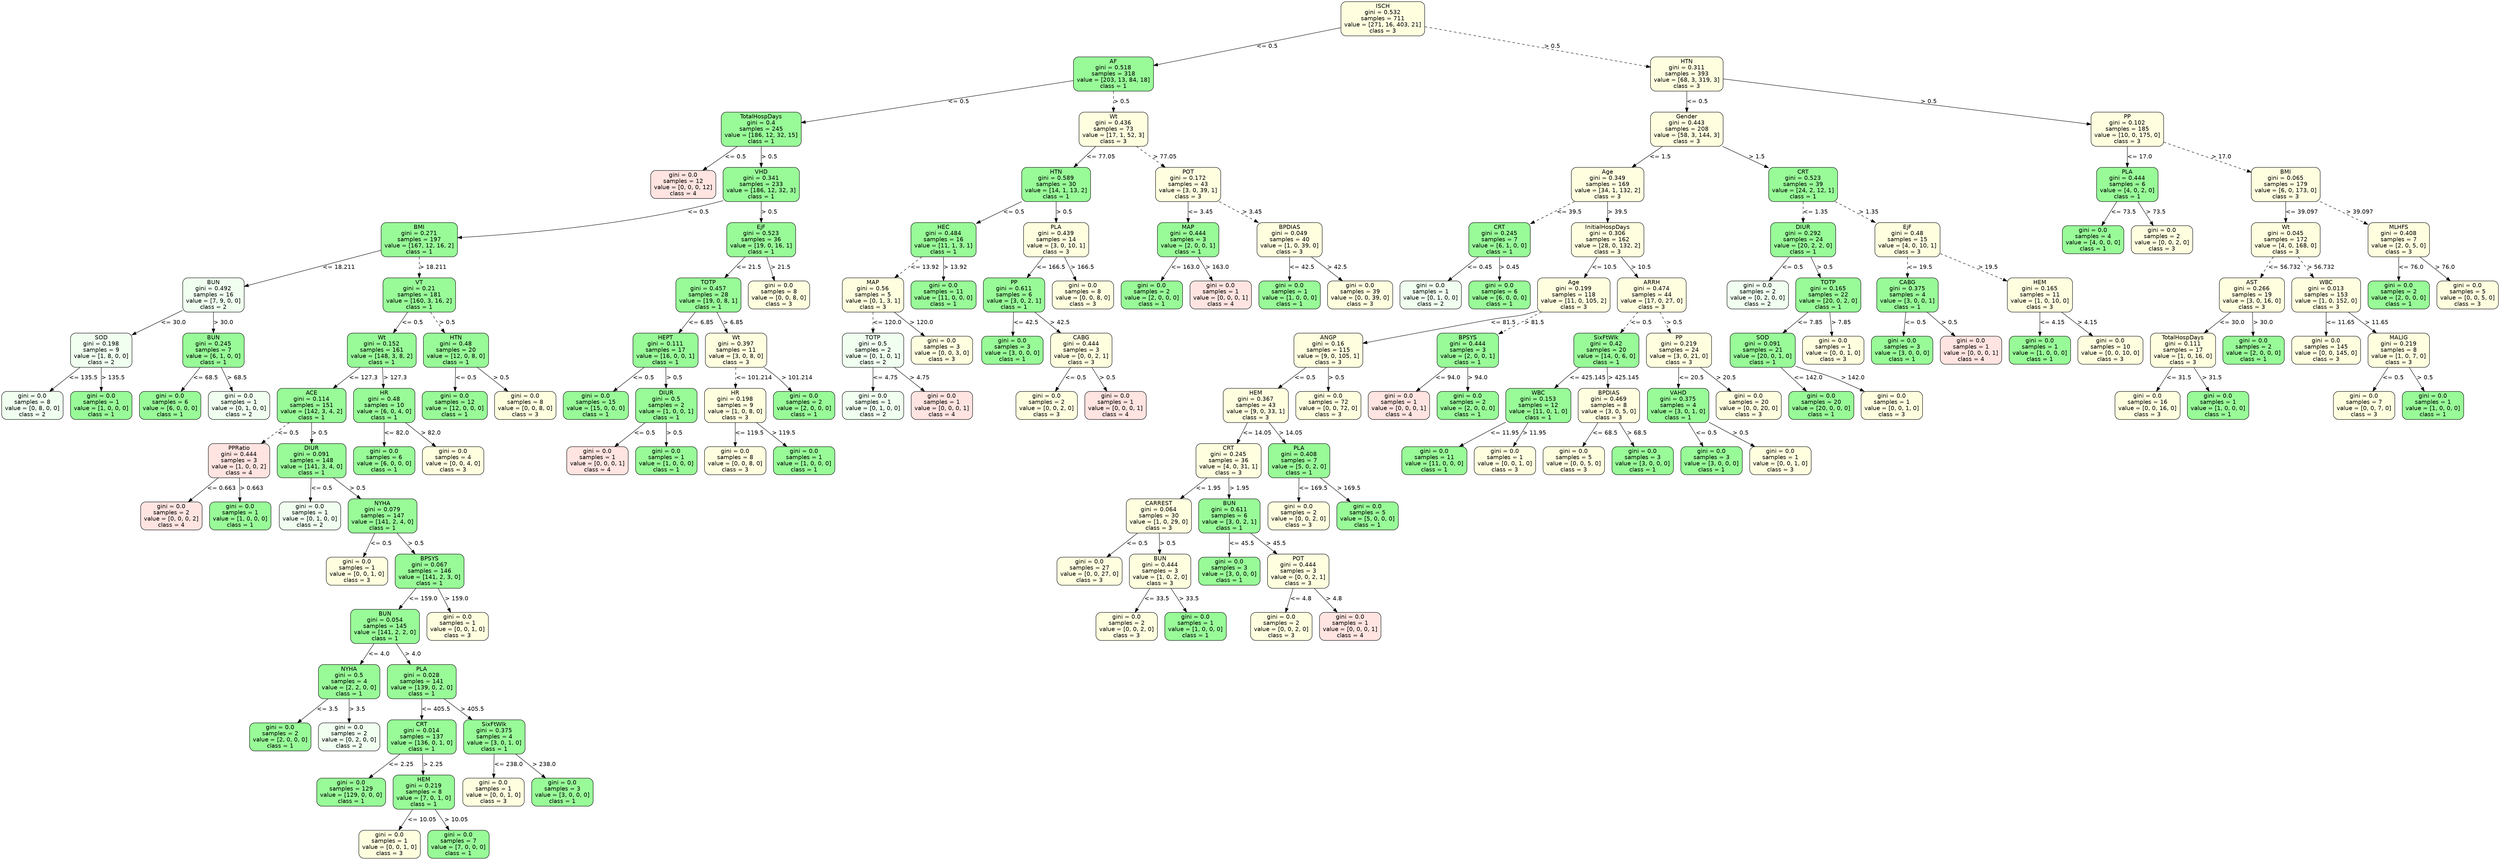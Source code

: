 strict digraph Tree {
	graph [bb="0,0,5241,2078"];
	node [color=black,
		fontname=helvetica,
		label="\N",
		shape=box,
		style="filled, rounded"
	];
	edge [fontname=helvetica];
	0	 [fillcolor=lightyellow,
		height=1.1528,
		label="ISCH\ngini = 0.532\nsamples = 711\nvalue = [271, 16, 403, 21]\nclass = 3",
		pos="2818.5,2036.5",
		width=2.3611];
	1	 [fillcolor=palegreen,
		height=1.1528,
		label="AF\ngini = 0.518\nsamples = 318\nvalue = [203, 13, 84, 18]\nclass = 1",
		pos="2356.5,1902.5",
		width=2.25];
	0 -> 1	 [label="<= 0.5",
		labelangle=45,
		labeldistance=2.5,
		lp="2621.5,1969.5",
		op="<=",
		param=0.5,
		pos="e,2437.5,1926 2733.5,2011.8 2652.3,1988.3 2530.2,1952.9 2447.2,1928.8",
		style=solid];
	80	 [fillcolor=lightyellow,
		height=1.1528,
		label="HTN\ngini = 0.311\nsamples = 393\nvalue = [68, 3, 319, 3]\nclass = 3",
		pos="3463.5,1902.5",
		width=2.0417];
	0 -> 80	 [label="> 0.5",
		labelangle=-45,
		labeldistance=2.5,
		lp="3176,1969.5",
		op=">",
		param=0.5,
		pos="e,3389.9,1917.8 2903.8,2018.8 3027.9,1993 3256.6,1945.5 3379.8,1919.9",
		style=dashed];
	2	 [fillcolor=palegreen,
		height=1.1528,
		label="TotalHospDays\ngini = 0.4\nsamples = 245\nvalue = [186, 12, 32, 15]\nclass = 1",
		pos="1562.5,1768.5",
		width=2.25];
	1 -> 2	 [label="<= 0.5",
		lp="2003.5,1835.5",
		op="<=",
		param=0.5,
		pos="e,1643.6,1782.2 2275.3,1888.8 2126.2,1863.6 1809.9,1810.2 1653.7,1783.9",
		style=solid];
	57	 [fillcolor=lightyellow,
		height=1.1528,
		label="Wt\ngini = 0.436\nsamples = 73\nvalue = [17, 1, 52, 3]\nclass = 3",
		pos="2356.5,1768.5",
		width=1.9444];
	1 -> 57	 [label="> 0.5",
		lp="2372,1835.5",
		op=">",
		param=0.5,
		pos="e,2356.5,1810.1 2356.5,1860.8 2356.5,1848 2356.5,1833.7 2356.5,1820.2",
		style=dashed];
	3	 [fillcolor=mistyrose,
		height=0.94444,
		label="gini = 0.0\nsamples = 12\nvalue = [0, 0, 0, 12]\nclass = 4",
		pos="1400.5,1634.5",
		width=1.8333];
	2 -> 3	 [label="<= 0.5",
		lp="1506.5,1701.5",
		op="<=",
		param=0.5,
		pos="e,1441.6,1668.5 1512.1,1726.8 1492.1,1710.3 1469.2,1691.3 1449.3,1674.9",
		style=solid];
	4	 [fillcolor=palegreen,
		height=1.1528,
		label="VHD\ngini = 0.341\nsamples = 233\nvalue = [186, 12, 32, 3]\nclass = 1",
		pos="1562.5,1634.5",
		width=2.1528];
	2 -> 4	 [label="> 0.5",
		lp="1578,1701.5",
		op=">",
		param=0.5,
		pos="e,1562.5,1676.1 1562.5,1726.8 1562.5,1714 1562.5,1699.7 1562.5,1686.2",
		style=solid];
	5	 [fillcolor=palegreen,
		height=1.1528,
		label="BMI\ngini = 0.271\nsamples = 197\nvalue = [167, 12, 16, 2]\nclass = 1",
		pos="842.5,1500.5",
		width=2.1528];
	4 -> 5	 [label="<= 0.5",
		lp="1429.5,1567.5",
		op="<=",
		param=0.5,
		pos="e,920.12,1504.4 1484.7,1596 1481.6,1594.9 1478.5,1593.9 1475.5,1593 1286.4,1535.5 1054.2,1513.2 930.31,1505",
		style=solid];
	44	 [fillcolor=palegreen,
		height=1.1528,
		label="EjF\ngini = 0.523\nsamples = 36\nvalue = [19, 0, 16, 1]\nclass = 1",
		pos="1562.5,1500.5",
		width=1.9444];
	4 -> 44	 [label="> 0.5",
		lp="1578,1567.5",
		op=">",
		param=0.5,
		pos="e,1562.5,1542.1 1562.5,1592.8 1562.5,1580 1562.5,1565.7 1562.5,1552.2",
		style=solid];
	6	 [fillcolor=honeydew,
		height=1.1528,
		label="BUN\ngini = 0.492\nsamples = 16\nvalue = [7, 9, 0, 0]\nclass = 2",
		pos="437.5,1366.5",
		width=1.7361];
	5 -> 6	 [label="<= 18.211",
		lp="683.5,1433.5",
		op="<=",
		param=18.211,
		pos="e,500.24,1387.3 764.89,1474.8 691.4,1450.5 581.91,1414.3 510.11,1390.5",
		style=solid];
	13	 [fillcolor=palegreen,
		height=1.1528,
		label="VT\ngini = 0.21\nsamples = 181\nvalue = [160, 3, 16, 2]\nclass = 1",
		pos="842.5,1366.5",
		width=2.0417];
	5 -> 13	 [label="> 18.211",
		lp="869.5,1433.5",
		op=">",
		param=18.211,
		pos="e,842.5,1408.1 842.5,1458.8 842.5,1446 842.5,1431.7 842.5,1418.2",
		style=dashed];
	7	 [fillcolor=honeydew,
		height=1.1528,
		label="SOD\ngini = 0.198\nsamples = 9\nvalue = [1, 8, 0, 0]\nclass = 2",
		pos="205.5,1232.5",
		width=1.7361];
	6 -> 7	 [label="<= 30.0",
		lp="352,1299.5",
		op="<=",
		param=30.0,
		pos="e,268.33,1268.8 374.72,1330.2 344.54,1312.8 308.23,1291.8 277,1273.8",
		style=solid];
	10	 [fillcolor=palegreen,
		height=1.1528,
		label="BUN\ngini = 0.245\nsamples = 7\nvalue = [6, 1, 0, 0]\nclass = 1",
		pos="437.5,1232.5",
		width=1.7361];
	6 -> 10	 [label="> 30.0",
		lp="457,1299.5",
		op=">",
		param=30.0,
		pos="e,437.5,1274.1 437.5,1324.8 437.5,1312 437.5,1297.7 437.5,1284.2",
		style=solid];
	8	 [fillcolor=honeydew,
		height=0.94444,
		label="gini = 0.0\nsamples = 8\nvalue = [0, 8, 0, 0]\nclass = 2",
		pos="62.5,1098.5",
		width=1.7361];
	7 -> 8	 [label="<= 135.5",
		lp="166,1165.5",
		op="<=",
		param=135.5,
		pos="e,98.787,1132.5 161.04,1190.8 143.69,1174.6 123.85,1156 106.54,1139.8",
		style=solid];
	9	 [fillcolor=palegreen,
		height=0.94444,
		label="gini = 0.0\nsamples = 1\nvalue = [1, 0, 0, 0]\nclass = 1",
		pos="205.5,1098.5",
		width=1.7361];
	7 -> 9	 [label="> 135.5",
		lp="228.5,1165.5",
		op=">",
		param=135.5,
		pos="e,205.5,1132.5 205.5,1190.8 205.5,1175.6 205.5,1158.3 205.5,1142.9",
		style=solid];
	11	 [fillcolor=palegreen,
		height=0.94444,
		label="gini = 0.0\nsamples = 6\nvalue = [6, 0, 0, 0]\nclass = 1",
		pos="348.5,1098.5",
		width=1.7361];
	10 -> 11	 [label="<= 68.5",
		lp="420,1165.5",
		op="<=",
		param=68.5,
		pos="e,371.08,1132.5 409.83,1190.8 399.32,1175 387.35,1157 376.79,1141.1",
		style=solid];
	12	 [fillcolor=honeydew,
		height=0.94444,
		label="gini = 0.0\nsamples = 1\nvalue = [0, 1, 0, 0]\nclass = 2",
		pos="491.5,1098.5",
		width=1.7361];
	10 -> 12	 [label="> 68.5",
		lp="486,1165.5",
		op=">",
		param=68.5,
		pos="e,477.8,1132.5 454.29,1190.8 460.55,1175.3 467.66,1157.7 473.98,1142",
		style=solid];
	14	 [fillcolor=palegreen,
		height=1.1528,
		label="Wt\ngini = 0.152\nsamples = 161\nvalue = [148, 3, 8, 2]\nclass = 1",
		pos="788.5,1232.5",
		width=1.9444];
	13 -> 14	 [label="<= 0.5",
		lp="837.5,1299.5",
		op="<=",
		param=0.5,
		pos="e,805.28,1274.1 825.71,1324.8 820.43,1311.7 814.53,1297.1 809.02,1283.4",
		style=solid];
	41	 [fillcolor=palegreen,
		height=1.1528,
		label="HTN\ngini = 0.48\nsamples = 20\nvalue = [12, 0, 8, 0]\nclass = 1",
		pos="942.5,1232.5",
		width=1.8333];
	13 -> 41	 [label="> 0.5",
		lp="911,1299.5",
		op=">",
		param=0.5,
		pos="e,911.43,1274.1 873.59,1324.8 883.66,1311.3 894.92,1296.3 905.38,1282.2",
		style=dashed];
	15	 [fillcolor=palegreen,
		height=1.1528,
		label="ACE\ngini = 0.114\nsamples = 151\nvalue = [142, 3, 4, 2]\nclass = 1",
		pos="642.5,1098.5",
		width=1.9444];
	14 -> 15	 [label="<= 127.3",
		lp="748,1165.5",
		op="<=",
		param=127.3,
		pos="e,687.87,1140.1 743.11,1190.8 728,1177 711.04,1161.4 695.42,1147.1",
		style=solid];
	38	 [fillcolor=palegreen,
		height=1.1528,
		label="HR\ngini = 0.48\nsamples = 10\nvalue = [6, 0, 4, 0]\nclass = 1",
		pos="793.5,1098.5",
		width=1.7361];
	14 -> 38	 [label="> 127.3",
		lp="814.5,1165.5",
		op=">",
		param=127.3,
		pos="e,791.95,1140.1 790.05,1190.8 790.53,1178 791.07,1163.7 791.57,1150.2",
		style=solid];
	16	 [fillcolor=mistyrose,
		height=1.1528,
		label="PPRatio\ngini = 0.444\nsamples = 3\nvalue = [1, 0, 0, 2]\nclass = 4",
		pos="491.5,964.5",
		width=1.7361];
	15 -> 16	 [label="<= 0.5",
		lp="592.5,1031.5",
		op="<=",
		param=0.5,
		pos="e,538.42,1006.1 595.55,1056.8 579.93,1043 562.39,1027.4 546.23,1013.1",
		style=dashed];
	19	 [fillcolor=palegreen,
		height=1.1528,
		label="DIUR\ngini = 0.091\nsamples = 148\nvalue = [141, 3, 4, 0]\nclass = 1",
		pos="642.5,964.5",
		width=1.9444];
	15 -> 19	 [label="> 0.5",
		lp="658,1031.5",
		op=">",
		param=0.5,
		pos="e,642.5,1006.1 642.5,1056.8 642.5,1044 642.5,1029.7 642.5,1016.2",
		style=solid];
	17	 [fillcolor=mistyrose,
		height=0.94444,
		label="gini = 0.0\nsamples = 2\nvalue = [0, 0, 0, 2]\nclass = 4",
		pos="350.5,830.5",
		width=1.7361];
	16 -> 17	 [label="<= 0.663",
		lp="453,897.5",
		op="<=",
		param=0.663,
		pos="e,386.28,864.5 447.66,922.84 430.55,906.58 410.99,887.99 393.93,871.77",
		style=solid];
	18	 [fillcolor=palegreen,
		height=0.94444,
		label="gini = 0.0\nsamples = 1\nvalue = [1, 0, 0, 0]\nclass = 1",
		pos="493.5,830.5",
		width=1.7361];
	16 -> 18	 [label="> 0.663",
		lp="516.5,897.5",
		op=">",
		param=0.663,
		pos="e,492.99,864.5 492.12,922.84 492.35,907.6 492.61,890.33 492.84,874.87",
		style=solid];
	20	 [fillcolor=honeydew,
		height=0.94444,
		label="gini = 0.0\nsamples = 1\nvalue = [0, 1, 0, 0]\nclass = 2",
		pos="638.5,830.5",
		width=1.7361];
	19 -> 20	 [label="<= 0.5",
		lp="661.5,897.5",
		op="<=",
		param=0.5,
		pos="e,639.52,864.5 641.26,922.84 640.8,907.6 640.29,890.33 639.82,874.87",
		style=solid];
	21	 [fillcolor=palegreen,
		height=1.1528,
		label="NYHA\ngini = 0.079\nsamples = 147\nvalue = [141, 2, 4, 0]\nclass = 1",
		pos="789.5,830.5",
		width=1.9444];
	19 -> 21	 [label="> 0.5",
		lp="736,897.5",
		op=">",
		param=0.5,
		pos="e,743.82,872.14 688.21,922.84 703.42,908.97 720.49,893.41 736.22,879.07",
		style=solid];
	22	 [fillcolor=lightyellow,
		height=0.94444,
		label="gini = 0.0\nsamples = 1\nvalue = [0, 0, 1, 0]\nclass = 3",
		pos="736.5,696.5",
		width=1.7361];
	21 -> 22	 [label="<= 0.5",
		lp="785.5,763.5",
		op="<=",
		param=0.5,
		pos="e,749.95,730.5 773.02,788.84 766.88,773.31 759.9,755.66 753.7,739.98",
		style=solid];
	23	 [fillcolor=palegreen,
		height=1.1528,
		label="BPSYS\ngini = 0.067\nsamples = 146\nvalue = [141, 2, 3, 0]\nclass = 1",
		pos="887.5,696.5",
		width=1.9444];
	21 -> 23	 [label="> 0.5",
		lp="857,763.5",
		op=">",
		param=0.5,
		pos="e,857.05,738.14 819.97,788.84 829.83,775.35 840.87,760.26 851.12,746.24",
		style=solid];
	24	 [fillcolor=palegreen,
		height=1.1528,
		label="BUN\ngini = 0.054\nsamples = 145\nvalue = [141, 2, 2, 0]\nclass = 1",
		pos="794.5,562.5",
		width=1.9444];
	23 -> 24	 [label="<= 159.0",
		lp="872,629.5",
		op="<=",
		param=159.0,
		pos="e,823.4,604.14 858.58,654.84 849.31,641.48 838.94,626.54 829.3,612.64",
		style=solid];
	37	 [fillcolor=lightyellow,
		height=0.94444,
		label="gini = 0.0\nsamples = 1\nvalue = [0, 0, 1, 0]\nclass = 3",
		pos="945.5,562.5",
		width=1.7361];
	23 -> 37	 [label="> 159.0",
		lp="941.5,629.5",
		op=">",
		param=159.0,
		pos="e,930.78,596.5 905.53,654.84 912.25,639.31 919.89,621.66 926.68,605.98",
		style=solid];
	25	 [fillcolor=palegreen,
		height=1.1528,
		label="NYHA\ngini = 0.5\nsamples = 4\nvalue = [2, 2, 0, 0]\nclass = 1",
		pos="719.5,428.5",
		width=1.7361];
	24 -> 25	 [label="<= 4.0",
		lp="779.5,495.5",
		op="<=",
		param=4.0,
		pos="e,742.8,470.14 771.18,520.84 763.77,507.6 755.5,492.82 747.78,479.03",
		style=solid];
	28	 [fillcolor=palegreen,
		height=1.1528,
		label="PLA\ngini = 0.028\nsamples = 141\nvalue = [139, 0, 2, 0]\nclass = 1",
		pos="870.5,428.5",
		width=1.9444];
	24 -> 28	 [label="> 4.0",
		lp="851,495.5",
		op=">",
		param=4.0,
		pos="e,846.88,470.14 818.13,520.84 825.64,507.6 834.02,492.82 841.84,479.03",
		style=solid];
	26	 [fillcolor=palegreen,
		height=0.94444,
		label="gini = 0.0\nsamples = 2\nvalue = [2, 0, 0, 0]\nclass = 1",
		pos="576.5,294.5",
		width=1.7361];
	25 -> 26	 [label="<= 3.5",
		lp="672.5,361.5",
		op="<=",
		param=3.5,
		pos="e,612.79,328.5 675.04,386.84 657.69,370.58 637.85,351.99 620.54,335.77",
		style=solid];
	27	 [fillcolor=honeydew,
		height=0.94444,
		label="gini = 0.0\nsamples = 2\nvalue = [0, 2, 0, 0]\nclass = 2",
		pos="719.5,294.5",
		width=1.7361];
	25 -> 27	 [label="> 3.5",
		lp="735,361.5",
		op=">",
		param=3.5,
		pos="e,719.5,328.5 719.5,386.84 719.5,371.6 719.5,354.33 719.5,338.87",
		style=solid];
	29	 [fillcolor=palegreen,
		height=1.1528,
		label="CRT\ngini = 0.014\nsamples = 137\nvalue = [136, 0, 1, 0]\nclass = 1",
		pos="870.5,294.5",
		width=1.9444];
	28 -> 29	 [label="<= 405.5",
		lp="898,361.5",
		op="<=",
		param=405.5,
		pos="e,870.5,336.14 870.5,386.84 870.5,373.98 870.5,359.66 870.5,346.21",
		style=solid];
	34	 [fillcolor=palegreen,
		height=1.1528,
		label="SixFtWlk\ngini = 0.375\nsamples = 4\nvalue = [3, 0, 1, 0]\nclass = 1",
		pos="1021.5,294.5",
		width=1.7361];
	28 -> 34	 [label="> 405.5",
		lp="974.5,361.5",
		op=">",
		param=405.5,
		pos="e,974.58,336.14 917.45,386.84 933.07,372.97 950.61,357.41 966.77,343.07",
		style=solid];
	30	 [fillcolor=palegreen,
		height=0.94444,
		label="gini = 0.0\nsamples = 129\nvalue = [129, 0, 0, 0]\nclass = 1",
		pos="722.5,160.5",
		width=1.9444];
	29 -> 30	 [label="<= 2.25",
		lp="825,227.5",
		op="<=",
		param=2.25,
		pos="e,760.06,194.5 824.48,252.84 806.37,236.43 785.63,217.65 767.6,201.33",
		style=solid];
	31	 [fillcolor=palegreen,
		height=1.1528,
		label="HEM\ngini = 0.219\nsamples = 8\nvalue = [7, 0, 1, 0]\nclass = 1",
		pos="873.5,160.5",
		width=1.7361];
	29 -> 31	 [label="> 2.25",
		lp="892,227.5",
		op=">",
		param=2.25,
		pos="e,872.57,202.14 871.43,252.84 871.72,239.98 872.04,225.66 872.34,212.21",
		style=solid];
	32	 [fillcolor=lightyellow,
		height=0.94444,
		label="gini = 0.0\nsamples = 1\nvalue = [0, 0, 1, 0]\nclass = 3",
		pos="802.5,34",
		width=1.7361];
	31 -> 32	 [label="<= 10.05",
		lp="866,93.5",
		op="<=",
		param=10.05,
		pos="e,821.66,68.142 850.06,118.73 842.57,105.4 834.28,90.62 826.74,77.19",
		style=solid];
	33	 [fillcolor=palegreen,
		height=0.94444,
		label="gini = 0.0\nsamples = 7\nvalue = [7, 0, 0, 0]\nclass = 1",
		pos="945.5,34",
		width=1.7361];
	31 -> 33	 [label="> 10.05",
		lp="937.5,93.5",
		op=">",
		param=10.05,
		pos="e,926.07,68.142 897.28,118.73 904.86,105.4 913.27,90.62 920.92,77.19",
		style=solid];
	35	 [fillcolor=lightyellow,
		height=0.94444,
		label="gini = 0.0\nsamples = 1\nvalue = [0, 0, 1, 0]\nclass = 3",
		pos="1020.5,160.5",
		width=1.7361];
	34 -> 35	 [label="<= 238.0",
		lp="1049,227.5",
		op="<=",
		param=238.0,
		pos="e,1020.8,194.5 1021.2,252.84 1021.1,237.6 1020.9,220.33 1020.8,204.87",
		style=solid];
	36	 [fillcolor=palegreen,
		height=0.94444,
		label="gini = 0.0\nsamples = 3\nvalue = [3, 0, 0, 0]\nclass = 1",
		pos="1163.5,160.5",
		width=1.7361];
	34 -> 36	 [label="> 238.0",
		lp="1120.5,227.5",
		op=">",
		param=238.0,
		pos="e,1127.5,194.5 1065.7,252.84 1082.9,236.58 1102.6,217.99 1119.8,201.77",
		style=solid];
	39	 [fillcolor=palegreen,
		height=0.94444,
		label="gini = 0.0\nsamples = 6\nvalue = [6, 0, 0, 0]\nclass = 1",
		pos="793.5,964.5",
		width=1.7361];
	38 -> 39	 [label="<= 82.0",
		lp="817,1031.5",
		op="<=",
		param=82.0,
		pos="e,793.5,998.5 793.5,1056.8 793.5,1041.6 793.5,1024.3 793.5,1008.9",
		style=solid];
	40	 [fillcolor=lightyellow,
		height=0.94444,
		label="gini = 0.0\nsamples = 4\nvalue = [0, 0, 4, 0]\nclass = 3",
		pos="936.5,964.5",
		width=1.7361];
	38 -> 40	 [label="> 82.0",
		lp="889,1031.5",
		op=">",
		param=82.0,
		pos="e,900.21,998.5 837.96,1056.8 855.31,1040.6 875.15,1022 892.46,1005.8",
		style=solid];
	42	 [fillcolor=palegreen,
		height=0.94444,
		label="gini = 0.0\nsamples = 12\nvalue = [12, 0, 0, 0]\nclass = 1",
		pos="940.5,1098.5",
		width=1.8333];
	41 -> 42	 [label="<= 0.5",
		lp="962.5,1165.5",
		op="<=",
		param=0.5,
		pos="e,941.01,1132.5 941.88,1190.8 941.65,1175.6 941.39,1158.3 941.16,1142.9",
		style=solid];
	43	 [fillcolor=lightyellow,
		height=0.94444,
		label="gini = 0.0\nsamples = 8\nvalue = [0, 0, 8, 0]\nclass = 3",
		pos="1087.5,1098.5",
		width=1.7361];
	41 -> 43	 [label="> 0.5",
		lp="1035,1165.5",
		op=">",
		param=0.5,
		pos="e,1050.7,1132.5 987.58,1190.8 1005.3,1174.4 1025.7,1155.7 1043.3,1139.3",
		style=solid];
	45	 [fillcolor=palegreen,
		height=1.1528,
		label="TOTP\ngini = 0.457\nsamples = 28\nvalue = [19, 0, 8, 1]\nclass = 1",
		pos="1488.5,1366.5",
		width=1.8333];
	44 -> 45	 [label="<= 21.5",
		lp="1552,1433.5",
		op="<=",
		param=21.5,
		pos="e,1511.5,1408.1 1539.5,1458.8 1532.2,1445.6 1524,1430.8 1516.4,1417",
		style=solid];
	56	 [fillcolor=lightyellow,
		height=0.94444,
		label="gini = 0.0\nsamples = 8\nvalue = [0, 0, 8, 0]\nclass = 3",
		pos="1635.5,1366.5",
		width=1.7361];
	44 -> 56	 [label="> 21.5",
		lp="1621,1433.5",
		op=">",
		param=21.5,
		pos="e,1617,1400.5 1585.2,1458.8 1593.7,1443.2 1603.5,1425.3 1612.1,1409.5",
		style=solid];
	46	 [fillcolor=palegreen,
		height=1.1528,
		label="HEPT\ngini = 0.111\nsamples = 17\nvalue = [16, 0, 0, 1]\nclass = 1",
		pos="1378.5,1232.5",
		width=1.8333];
	45 -> 46	 [label="<= 6.85",
		lp="1461,1299.5",
		op="<=",
		param=6.85,
		pos="e,1412.7,1274.1 1454.3,1324.8 1443.2,1311.3 1430.8,1296.3 1419.3,1282.2",
		style=solid];
	51	 [fillcolor=lightyellow,
		height=1.1528,
		label="Wt\ngini = 0.397\nsamples = 11\nvalue = [3, 0, 8, 0]\nclass = 3",
		pos="1525.5,1232.5",
		width=1.7361];
	45 -> 51	 [label="> 6.85",
		lp="1528,1299.5",
		op=">",
		param=6.85,
		pos="e,1514,1274.1 1500,1324.8 1503.6,1311.9 1507.6,1297.4 1511.3,1283.8",
		style=solid];
	47	 [fillcolor=palegreen,
		height=0.94444,
		label="gini = 0.0\nsamples = 15\nvalue = [15, 0, 0, 0]\nclass = 1",
		pos="1234.5,1098.5",
		width=1.8333];
	46 -> 47	 [label="<= 0.5",
		lp="1331.5,1165.5",
		op="<=",
		param=0.5,
		pos="e,1271,1132.5 1333.7,1190.8 1316.1,1174.4 1295.9,1155.7 1278.4,1139.3",
		style=solid];
	48	 [fillcolor=palegreen,
		height=1.1528,
		label="DIUR\ngini = 0.5\nsamples = 2\nvalue = [1, 0, 0, 1]\nclass = 1",
		pos="1381.5,1098.5",
		width=1.7361];
	46 -> 48	 [label="> 0.5",
		lp="1396,1165.5",
		op=">",
		param=0.5,
		pos="e,1380.6,1140.1 1379.4,1190.8 1379.7,1178 1380,1163.7 1380.3,1150.2",
		style=solid];
	49	 [fillcolor=mistyrose,
		height=0.94444,
		label="gini = 0.0\nsamples = 1\nvalue = [0, 0, 0, 1]\nclass = 4",
		pos="1238.5,964.5",
		width=1.7361];
	48 -> 49	 [label="<= 0.5",
		lp="1334.5,1031.5",
		op="<=",
		param=0.5,
		pos="e,1274.8,998.5 1337,1056.8 1319.7,1040.6 1299.9,1022 1282.5,1005.8",
		style=solid];
	50	 [fillcolor=palegreen,
		height=0.94444,
		label="gini = 0.0\nsamples = 1\nvalue = [1, 0, 0, 0]\nclass = 1",
		pos="1381.5,964.5",
		width=1.7361];
	48 -> 50	 [label="> 0.5",
		lp="1397,1031.5",
		op=">",
		param=0.5,
		pos="e,1381.5,998.5 1381.5,1056.8 1381.5,1041.6 1381.5,1024.3 1381.5,1008.9",
		style=solid];
	52	 [fillcolor=lightyellow,
		height=1.1528,
		label="HR\ngini = 0.198\nsamples = 9\nvalue = [1, 0, 8, 0]\nclass = 3",
		pos="1524.5,1098.5",
		width=1.7361];
	51 -> 52	 [label="<= 101.214",
		lp="1560.5,1165.5",
		op="<=",
		param=101.214,
		pos="e,1524.8,1140.1 1525.2,1190.8 1525.1,1178 1525,1163.7 1524.9,1150.2",
		style=dashed];
	55	 [fillcolor=palegreen,
		height=0.94444,
		label="gini = 0.0\nsamples = 2\nvalue = [2, 0, 0, 0]\nclass = 1",
		pos="1667.5,1098.5",
		width=1.7361];
	51 -> 55	 [label="> 101.214",
		lp="1644,1165.5",
		op=">",
		param=101.214,
		pos="e,1638.4,1132.5 1579.3,1190.9 1586.2,1185 1593.1,1179 1599.5,1173 1610.4,1162.8 1621.6,1151.1 1631.6,1140.1",
		style=solid];
	53	 [fillcolor=lightyellow,
		height=0.94444,
		label="gini = 0.0\nsamples = 8\nvalue = [0, 0, 8, 0]\nclass = 3",
		pos="1524.5,964.5",
		width=1.7361];
	52 -> 53	 [label="<= 119.5",
		lp="1552,1031.5",
		op="<=",
		param=119.5,
		pos="e,1524.5,998.5 1524.5,1056.8 1524.5,1041.6 1524.5,1024.3 1524.5,1008.9",
		style=solid];
	54	 [fillcolor=palegreen,
		height=0.94444,
		label="gini = 0.0\nsamples = 1\nvalue = [1, 0, 0, 0]\nclass = 1",
		pos="1667.5,964.5",
		width=1.7361];
	52 -> 54	 [label="> 119.5",
		lp="1623.5,1031.5",
		op=">",
		param=119.5,
		pos="e,1631.2,998.5 1569,1056.8 1586.3,1040.6 1606.1,1022 1623.5,1005.8",
		style=solid];
	58	 [fillcolor=palegreen,
		height=1.1528,
		label="HTN\ngini = 0.589\nsamples = 30\nvalue = [14, 1, 13, 2]\nclass = 1",
		pos="2208.5,1634.5",
		width=1.9444];
	57 -> 58	 [label="<= 77.05",
		lp="2315,1701.5",
		op="<=",
		param=77.05,
		pos="e,2254.5,1676.1 2310.5,1726.8 2295.2,1713 2278,1697.4 2262.1,1683.1",
		style=solid];
	73	 [fillcolor=lightyellow,
		height=1.1528,
		label="POT\ngini = 0.172\nsamples = 43\nvalue = [3, 0, 39, 1]\nclass = 3",
		pos="2465.5,1634.5",
		width=1.8333];
	57 -> 73	 [label="> 77.05",
		lp="2437.5,1701.5",
		op=">",
		param=77.05,
		pos="e,2431.6,1676.1 2390.4,1726.8 2401.4,1713.3 2413.6,1698.3 2425,1684.2",
		style=dashed];
	59	 [fillcolor=palegreen,
		height=1.1528,
		label="HEC\ngini = 0.484\nsamples = 16\nvalue = [11, 1, 3, 1]\nclass = 1",
		pos="1957.5,1500.5",
		width=1.8333];
	58 -> 59	 [label="<= 0.5",
		lp="2111.5,1567.5",
		op="<=",
		param=0.5,
		pos="e,2023.8,1535.9 2138.2,1597 2105.4,1579.4 2066.2,1558.5 2032.7,1540.6",
		style=solid];
	66	 [fillcolor=lightyellow,
		height=1.1528,
		label="PLA\ngini = 0.439\nsamples = 14\nvalue = [3, 0, 10, 1]\nclass = 3",
		pos="2208.5,1500.5",
		width=1.8333];
	58 -> 66	 [label="> 0.5",
		lp="2224,1567.5",
		op=">",
		param=0.5,
		pos="e,2208.5,1542.1 2208.5,1592.8 2208.5,1580 2208.5,1565.7 2208.5,1552.2",
		style=solid];
	60	 [fillcolor=lightyellow,
		height=1.1528,
		label="MAP\ngini = 0.56\nsamples = 5\nvalue = [0, 1, 3, 1]\nclass = 3",
		pos="1810.5,1366.5",
		width=1.7361];
	59 -> 60	 [label="<= 13.92",
		lp="1916,1433.5",
		op="<=",
		param=13.92,
		pos="e,1856.2,1408.1 1911.8,1458.8 1896.6,1445 1879.5,1429.4 1863.8,1415.1",
		style=dashed];
	65	 [fillcolor=palegreen,
		height=0.94444,
		label="gini = 0.0\nsamples = 11\nvalue = [11, 0, 0, 0]\nclass = 1",
		pos="1957.5,1366.5",
		width=1.8333];
	59 -> 65	 [label="> 13.92",
		lp="1980.5,1433.5",
		op=">",
		param=13.92,
		pos="e,1957.5,1400.5 1957.5,1458.8 1957.5,1443.6 1957.5,1426.3 1957.5,1410.9",
		style=solid];
	61	 [fillcolor=honeydew,
		height=1.1528,
		label="TOTP\ngini = 0.5\nsamples = 2\nvalue = [0, 1, 0, 1]\nclass = 2",
		pos="1810.5,1232.5",
		width=1.7361];
	60 -> 61	 [label="<= 120.0",
		lp="1838,1299.5",
		op="<=",
		param=120.0,
		pos="e,1810.5,1274.1 1810.5,1324.8 1810.5,1312 1810.5,1297.7 1810.5,1284.2",
		style=dashed];
	64	 [fillcolor=lightyellow,
		height=0.94444,
		label="gini = 0.0\nsamples = 3\nvalue = [0, 0, 3, 0]\nclass = 3",
		pos="1953.5,1232.5",
		width=1.7361];
	60 -> 64	 [label="> 120.0",
		lp="1909.5,1299.5",
		op=">",
		param=120.0,
		pos="e,1917.2,1266.5 1855,1324.8 1872.3,1308.6 1892.1,1290 1909.5,1273.8",
		style=solid];
	62	 [fillcolor=honeydew,
		height=0.94444,
		label="gini = 0.0\nsamples = 1\nvalue = [0, 1, 0, 0]\nclass = 2",
		pos="1810.5,1098.5",
		width=1.7361];
	61 -> 62	 [label="<= 4.75",
		lp="1834,1165.5",
		op="<=",
		param=4.75,
		pos="e,1810.5,1132.5 1810.5,1190.8 1810.5,1175.6 1810.5,1158.3 1810.5,1142.9",
		style=solid];
	63	 [fillcolor=mistyrose,
		height=0.94444,
		label="gini = 0.0\nsamples = 1\nvalue = [0, 0, 0, 1]\nclass = 4",
		pos="1953.5,1098.5",
		width=1.7361];
	61 -> 63	 [label="> 4.75",
		lp="1906,1165.5",
		op=">",
		param=4.75,
		pos="e,1917.2,1132.5 1855,1190.8 1872.3,1174.6 1892.1,1156 1909.5,1139.8",
		style=solid];
	67	 [fillcolor=palegreen,
		height=1.1528,
		label="PP\ngini = 0.611\nsamples = 6\nvalue = [3, 0, 2, 1]\nclass = 1",
		pos="2104.5,1366.5",
		width=1.7361];
	66 -> 67	 [label="<= 166.5",
		lp="2188,1433.5",
		op="<=",
		param=166.5,
		pos="e,2136.8,1408.1 2176.2,1458.8 2165.7,1445.3 2154,1430.3 2143.1,1416.2",
		style=solid];
	72	 [fillcolor=lightyellow,
		height=0.94444,
		label="gini = 0.0\nsamples = 8\nvalue = [0, 0, 8, 0]\nclass = 3",
		pos="2247.5,1366.5",
		width=1.7361];
	66 -> 72	 [label="> 166.5",
		lp="2252.5,1433.5",
		op=">",
		param=166.5,
		pos="e,2237.6,1400.5 2220.6,1458.8 2225.1,1443.5 2230.2,1426 2234.7,1410.4",
		style=solid];
	68	 [fillcolor=palegreen,
		height=0.94444,
		label="gini = 0.0\nsamples = 3\nvalue = [3, 0, 0, 0]\nclass = 1",
		pos="2100.5,1232.5",
		width=1.7361];
	67 -> 68	 [label="<= 42.5",
		lp="2127,1299.5",
		op="<=",
		param=42.5,
		pos="e,2101.5,1266.5 2103.3,1324.8 2102.8,1309.6 2102.3,1292.3 2101.8,1276.9",
		style=solid];
	69	 [fillcolor=lightyellow,
		height=1.1528,
		label="CABG\ngini = 0.444\nsamples = 3\nvalue = [0, 0, 2, 1]\nclass = 3",
		pos="2243.5,1232.5",
		width=1.7361];
	67 -> 69	 [label="> 42.5",
		lp="2198,1299.5",
		op=">",
		param=42.5,
		pos="e,2200.3,1274.1 2147.7,1324.8 2162,1311.1 2178,1295.7 2192.7,1281.5",
		style=solid];
	70	 [fillcolor=lightyellow,
		height=0.94444,
		label="gini = 0.0\nsamples = 2\nvalue = [0, 0, 2, 0]\nclass = 3",
		pos="2172.5,1098.5",
		width=1.7361];
	69 -> 70	 [label="<= 0.5",
		lp="2230.5,1165.5",
		op="<=",
		param=0.5,
		pos="e,2190.5,1132.5 2221.4,1190.8 2213.1,1175.2 2203.7,1157.3 2195.3,1141.5",
		style=solid];
	71	 [fillcolor=mistyrose,
		height=0.94444,
		label="gini = 0.0\nsamples = 1\nvalue = [0, 0, 0, 1]\nclass = 4",
		pos="2315.5,1098.5",
		width=1.7361];
	69 -> 71	 [label="> 0.5",
		lp="2298,1165.5",
		op=">",
		param=0.5,
		pos="e,2297.2,1132.5 2265.9,1190.8 2274.3,1175.2 2283.9,1157.3 2292.4,1141.5",
		style=solid];
	74	 [fillcolor=palegreen,
		height=1.1528,
		label="MAP\ngini = 0.444\nsamples = 3\nvalue = [2, 0, 0, 1]\nclass = 1",
		pos="2465.5,1500.5",
		width=1.7361];
	73 -> 74	 [label="<= 3.45",
		lp="2489,1567.5",
		op="<=",
		param=3.45,
		pos="e,2465.5,1542.1 2465.5,1592.8 2465.5,1580 2465.5,1565.7 2465.5,1552.2",
		style=solid];
	77	 [fillcolor=lightyellow,
		height=1.1528,
		label="BPDIAS\ngini = 0.049\nsamples = 40\nvalue = [1, 0, 39, 0]\nclass = 3",
		pos="2676.5,1500.5",
		width=1.8333];
	73 -> 77	 [label="> 3.45",
		lp="2597,1567.5",
		op=">",
		param=3.45,
		pos="e,2610.9,1542.1 2531.1,1592.8 2553.7,1578.5 2579.2,1562.3 2602.5,1547.5",
		style=dashed];
	75	 [fillcolor=palegreen,
		height=0.94444,
		label="gini = 0.0\nsamples = 2\nvalue = [2, 0, 0, 0]\nclass = 1",
		pos="2390.5,1366.5",
		width=1.7361];
	74 -> 75	 [label="<= 163.0",
		lp="2458,1433.5",
		op="<=",
		param=163.0,
		pos="e,2409.5,1400.5 2442.2,1458.8 2433.4,1443.2 2423.4,1425.3 2414.6,1409.5",
		style=solid];
	76	 [fillcolor=mistyrose,
		height=0.94444,
		label="gini = 0.0\nsamples = 1\nvalue = [0, 0, 0, 1]\nclass = 4",
		pos="2533.5,1366.5",
		width=1.7361];
	74 -> 76	 [label="> 163.0",
		lp="2525.5,1433.5",
		op=">",
		param=163.0,
		pos="e,2516.2,1400.5 2486.6,1458.8 2494.6,1443.2 2503.6,1425.3 2511.7,1409.5",
		style=solid];
	78	 [fillcolor=palegreen,
		height=0.94444,
		label="gini = 0.0\nsamples = 1\nvalue = [1, 0, 0, 0]\nclass = 1",
		pos="2676.5,1366.5",
		width=1.7361];
	77 -> 78	 [label="<= 42.5",
		lp="2700,1433.5",
		op="<=",
		param=42.5,
		pos="e,2676.5,1400.5 2676.5,1458.8 2676.5,1443.6 2676.5,1426.3 2676.5,1410.9",
		style=solid];
	79	 [fillcolor=lightyellow,
		height=0.94444,
		label="gini = 0.0\nsamples = 39\nvalue = [0, 0, 39, 0]\nclass = 3",
		pos="2823.5,1366.5",
		width=1.8333];
	77 -> 79	 [label="> 42.5",
		lp="2774,1433.5",
		op=">",
		param=42.5,
		pos="e,2786.2,1400.5 2722.2,1458.8 2740.2,1442.4 2760.8,1423.7 2778.7,1407.3",
		style=solid];
	81	 [fillcolor=lightyellow,
		height=1.1528,
		label="Gender\ngini = 0.443\nsamples = 208\nvalue = [58, 3, 144, 3]\nclass = 3",
		pos="3463.5,1768.5",
		width=2.0417];
	80 -> 81	 [label="<= 0.5",
		lp="3483.5,1835.5",
		op="<=",
		param=0.5,
		pos="e,3463.5,1810.1 3463.5,1860.8 3463.5,1848 3463.5,1833.7 3463.5,1820.2",
		style=solid];
	136	 [fillcolor=lightyellow,
		height=1.1528,
		label="PP\ngini = 0.102\nsamples = 185\nvalue = [10, 0, 175, 0]\nclass = 3",
		pos="4506.5,1768.5",
		width=2.0417];
	80 -> 136	 [label="> 0.5",
		lp="4032,1835.5",
		op=">",
		param=0.5,
		pos="e,4433,1777.9 3537.3,1893 3725.7,1868.8 4224.1,1804.8 4422.9,1779.2",
		style=solid];
	82	 [fillcolor=lightyellow,
		height=1.1528,
		label="Age\ngini = 0.349\nsamples = 169\nvalue = [34, 1, 132, 2]\nclass = 3",
		pos="3313.5,1634.5",
		width=2.0417];
	81 -> 82	 [label="<= 1.5",
		lp="3413.5,1701.5",
		op="<=",
		param=1.5,
		pos="e,3360.1,1676.1 3416.9,1726.8 3401.3,1713 3383.9,1697.4 3367.9,1683.1",
		style=solid];
	121	 [fillcolor=palegreen,
		height=1.1528,
		label="CRT\ngini = 0.523\nsamples = 39\nvalue = [24, 2, 12, 1]\nclass = 1",
		pos="3705.5,1634.5",
		width=1.9444];
	81 -> 121	 [label="> 1.5",
		lp="3608,1701.5",
		op=">",
		param=1.5,
		pos="e,3635.2,1673.4 3537.1,1727.7 3565.3,1712.1 3597.6,1694.2 3626.4,1678.3",
		style=solid];
	83	 [fillcolor=palegreen,
		height=1.1528,
		label="CRT\ngini = 0.245\nsamples = 7\nvalue = [6, 1, 0, 0]\nclass = 1",
		pos="3113.5,1500.5",
		width=1.7361];
	82 -> 83	 [label="<= 39.5",
		lp="3243,1567.5",
		op="<=",
		param=39.5,
		pos="e,3175.6,1542.1 3251.3,1592.8 3230.1,1578.6 3206.1,1562.6 3184.2,1547.9",
		style=dashed];
	86	 [fillcolor=lightyellow,
		height=1.1528,
		label="InitialHospDays\ngini = 0.306\nsamples = 162\nvalue = [28, 0, 132, 2]\nclass = 3",
		pos="3313.5,1500.5",
		width=2.0417];
	82 -> 86	 [label="> 39.5",
		lp="3333,1567.5",
		op=">",
		param=39.5,
		pos="e,3313.5,1542.1 3313.5,1592.8 3313.5,1580 3313.5,1565.7 3313.5,1552.2",
		style=solid];
	84	 [fillcolor=honeydew,
		height=0.94444,
		label="gini = 0.0\nsamples = 1\nvalue = [0, 1, 0, 0]\nclass = 2",
		pos="2970.5,1366.5",
		width=1.7361];
	83 -> 84	 [label="<= 0.45",
		lp="3070,1433.5",
		op="<=",
		param=0.45,
		pos="e,3006.8,1400.5 3069,1458.8 3051.7,1442.6 3031.9,1424 3014.5,1407.8",
		style=solid];
	85	 [fillcolor=palegreen,
		height=0.94444,
		label="gini = 0.0\nsamples = 6\nvalue = [6, 0, 0, 0]\nclass = 1",
		pos="3113.5,1366.5",
		width=1.7361];
	83 -> 85	 [label="> 0.45",
		lp="3133,1433.5",
		op=">",
		param=0.45,
		pos="e,3113.5,1400.5 3113.5,1458.8 3113.5,1443.6 3113.5,1426.3 3113.5,1410.9",
		style=solid];
	87	 [fillcolor=lightyellow,
		height=1.1528,
		label="Age\ngini = 0.199\nsamples = 118\nvalue = [11, 0, 105, 2]\nclass = 3",
		pos="3267.5,1366.5",
		width=2.0417];
	86 -> 87	 [label="<= 10.5",
		lp="3316,1433.5",
		op="<=",
		param=10.5,
		pos="e,3281.8,1408.1 3299.2,1458.8 3294.7,1445.9 3289.8,1431.4 3285.1,1417.8",
		style=solid];
	108	 [fillcolor=lightyellow,
		height=1.1528,
		label="ARRH\ngini = 0.474\nsamples = 44\nvalue = [17, 0, 27, 0]\nclass = 3",
		pos="3429.5,1366.5",
		width=1.9444];
	86 -> 108	 [label="> 10.5",
		lp="3395,1433.5",
		op=">",
		param=10.5,
		pos="e,3393.5,1408.1 3349.6,1458.8 3361.4,1445.2 3374.6,1430 3386.8,1415.9",
		style=solid];
	88	 [fillcolor=lightyellow,
		height=1.1528,
		label="ANGP\ngini = 0.16\nsamples = 115\nvalue = [9, 0, 105, 1]\nclass = 3",
		pos="2750.5,1232.5",
		width=1.9444];
	87 -> 88	 [label="<= 81.5",
		lp="3120,1299.5",
		op="<=",
		param=81.5,
		pos="e,2820.7,1247.8 3193.7,1328.4 3190.6,1327.2 3187.5,1326.1 3184.5,1325 3146.8,1312 3135.6,1315.2 3096.5,1307 3005.4,1287.9 2900.9,\
1265.3 2830.8,1250",
		style=solid];
	105	 [fillcolor=palegreen,
		height=1.1528,
		label="BPSYS\ngini = 0.444\nsamples = 3\nvalue = [2, 0, 0, 1]\nclass = 1",
		pos="3040.5,1232.5",
		width=1.7361];
	87 -> 105	 [label="> 81.5",
		lp="3181,1299.5",
		op=">",
		param=81.5,
		pos="e,3103.3,1269.6 3196.9,1324.8 3169.9,1308.9 3139.1,1290.7 3112,1274.7",
		style=dashed];
	89	 [fillcolor=lightyellow,
		height=1.1528,
		label="HEM\ngini = 0.367\nsamples = 43\nvalue = [9, 0, 33, 1]\nclass = 3",
		pos="2600.5,1098.5",
		width=1.8333];
	88 -> 89	 [label="<= 0.5",
		lp="2700.5,1165.5",
		op="<=",
		param=0.5,
		pos="e,2647.1,1140.1 2703.9,1190.8 2688.3,1177 2670.9,1161.4 2654.9,1147.1",
		style=solid];
	104	 [fillcolor=lightyellow,
		height=0.94444,
		label="gini = 0.0\nsamples = 72\nvalue = [0, 0, 72, 0]\nclass = 3",
		pos="2750.5,1098.5",
		width=1.8333];
	88 -> 104	 [label="> 0.5",
		lp="2766,1165.5",
		op=">",
		param=0.5,
		pos="e,2750.5,1132.5 2750.5,1190.8 2750.5,1175.6 2750.5,1158.3 2750.5,1142.9",
		style=solid];
	90	 [fillcolor=lightyellow,
		height=1.1528,
		label="CRT\ngini = 0.245\nsamples = 36\nvalue = [4, 0, 31, 1]\nclass = 3",
		pos="2543.5,964.5",
		width=1.8333];
	89 -> 90	 [label="<= 14.05",
		lp="2602,1031.5",
		op="<=",
		param=14.05,
		pos="e,2561.2,1006.1 2582.8,1056.8 2577.2,1043.7 2571,1029.1 2565.2,1015.4",
		style=solid];
	101	 [fillcolor=palegreen,
		height=1.1528,
		label="PLA\ngini = 0.408\nsamples = 7\nvalue = [5, 0, 2, 0]\nclass = 1",
		pos="2690.5,964.5",
		width=1.7361];
	89 -> 101	 [label="> 14.05",
		lp="2671.5,1031.5",
		op=">",
		param=14.05,
		pos="e,2662.5,1006.1 2628.5,1056.8 2637.5,1043.5 2647.5,1028.5 2656.8,1014.6",
		style=solid];
	91	 [fillcolor=lightyellow,
		height=1.1528,
		label="CARREST\ngini = 0.064\nsamples = 30\nvalue = [1, 0, 29, 0]\nclass = 3",
		pos="2398.5,830.5",
		width=1.8333];
	90 -> 91	 [label="<= 1.95",
		lp="2499,897.5",
		op="<=",
		param=1.95,
		pos="e,2443.6,872.14 2498.4,922.84 2483.4,908.97 2466.6,893.41 2451.1,879.07",
		style=solid];
	96	 [fillcolor=palegreen,
		height=1.1528,
		label="BUN\ngini = 0.611\nsamples = 6\nvalue = [3, 0, 2, 1]\nclass = 1",
		pos="2545.5,830.5",
		width=1.7361];
	90 -> 96	 [label="> 1.95",
		lp="2565,897.5",
		op=">",
		param=1.95,
		pos="e,2544.9,872.14 2544.1,922.84 2544.3,909.98 2544.5,895.66 2544.7,882.21",
		style=solid];
	92	 [fillcolor=lightyellow,
		height=0.94444,
		label="gini = 0.0\nsamples = 27\nvalue = [0, 0, 27, 0]\nclass = 3",
		pos="2253.5,696.5",
		width=1.8333];
	91 -> 92	 [label="<= 0.5",
		lp="2350.5,763.5",
		op="<=",
		param=0.5,
		pos="e,2290.3,730.5 2353.4,788.84 2335.7,772.43 2315.3,753.65 2297.7,737.33",
		style=solid];
	93	 [fillcolor=lightyellow,
		height=1.1528,
		label="BUN\ngini = 0.444\nsamples = 3\nvalue = [1, 0, 2, 0]\nclass = 3",
		pos="2400.5,696.5",
		width=1.7361];
	91 -> 93	 [label="> 0.5",
		lp="2416,763.5",
		op=">",
		param=0.5,
		pos="e,2399.9,738.14 2399.1,788.84 2399.3,775.98 2399.5,761.66 2399.7,748.21",
		style=solid];
	94	 [fillcolor=lightyellow,
		height=0.94444,
		label="gini = 0.0\nsamples = 2\nvalue = [0, 0, 2, 0]\nclass = 3",
		pos="2329.5,562.5",
		width=1.7361];
	93 -> 94	 [label="<= 33.5",
		lp="2391,629.5",
		op="<=",
		param=33.5,
		pos="e,2347.5,596.5 2378.4,654.84 2370.1,639.17 2360.7,621.33 2352.3,605.53",
		style=solid];
	95	 [fillcolor=palegreen,
		height=0.94444,
		label="gini = 0.0\nsamples = 1\nvalue = [1, 0, 0, 0]\nclass = 1",
		pos="2472.5,562.5",
		width=1.7361];
	93 -> 95	 [label="> 33.5",
		lp="2459,629.5",
		op=">",
		param=33.5,
		pos="e,2454.2,596.5 2422.9,654.84 2431.3,639.17 2440.9,621.33 2449.4,605.53",
		style=solid];
	97	 [fillcolor=palegreen,
		height=0.94444,
		label="gini = 0.0\nsamples = 3\nvalue = [3, 0, 0, 0]\nclass = 1",
		pos="2544.5,696.5",
		width=1.7361];
	96 -> 97	 [label="<= 45.5",
		lp="2569,763.5",
		op="<=",
		param=45.5,
		pos="e,2544.8,730.5 2545.2,788.84 2545.1,773.6 2544.9,756.33 2544.8,740.87",
		style=solid];
	98	 [fillcolor=lightyellow,
		height=1.1528,
		label="POT\ngini = 0.444\nsamples = 3\nvalue = [0, 0, 2, 1]\nclass = 3",
		pos="2687.5,696.5",
		width=1.7361];
	96 -> 98	 [label="> 45.5",
		lp="2641,763.5",
		op=">",
		param=45.5,
		pos="e,2643.4,738.14 2589.7,788.84 2604.3,774.97 2620.8,759.41 2636,745.07",
		style=solid];
	99	 [fillcolor=lightyellow,
		height=0.94444,
		label="gini = 0.0\nsamples = 2\nvalue = [0, 0, 2, 0]\nclass = 3",
		pos="2615.5,562.5",
		width=1.7361];
	98 -> 99	 [label="<= 4.8",
		lp="2674.5,629.5",
		op="<=",
		param=4.8,
		pos="e,2633.8,596.5 2665.1,654.84 2656.7,639.17 2647.1,621.33 2638.6,605.53",
		style=solid];
	100	 [fillcolor=mistyrose,
		height=0.94444,
		label="gini = 0.0\nsamples = 1\nvalue = [0, 0, 0, 1]\nclass = 4",
		pos="2758.5,562.5",
		width=1.7361];
	98 -> 100	 [label="> 4.8",
		lp="2741,629.5",
		op=">",
		param=4.8,
		pos="e,2740.5,596.5 2709.6,654.84 2717.9,639.17 2727.3,621.33 2735.7,605.53",
		style=solid];
	102	 [fillcolor=lightyellow,
		height=0.94444,
		label="gini = 0.0\nsamples = 2\nvalue = [0, 0, 2, 0]\nclass = 3",
		pos="2689.5,830.5",
		width=1.7361];
	101 -> 102	 [label="<= 169.5",
		lp="2718,897.5",
		op="<=",
		param=169.5,
		pos="e,2689.8,864.5 2690.2,922.84 2690.1,907.6 2689.9,890.33 2689.8,874.87",
		style=solid];
	103	 [fillcolor=palegreen,
		height=0.94444,
		label="gini = 0.0\nsamples = 5\nvalue = [5, 0, 0, 0]\nclass = 1",
		pos="2832.5,830.5",
		width=1.7361];
	101 -> 103	 [label="> 169.5",
		lp="2789.5,897.5",
		op=">",
		param=169.5,
		pos="e,2796.5,864.5 2734.7,922.84 2751.9,906.58 2771.6,887.99 2788.8,871.77",
		style=solid];
	106	 [fillcolor=mistyrose,
		height=0.94444,
		label="gini = 0.0\nsamples = 1\nvalue = [0, 0, 0, 1]\nclass = 4",
		pos="2897.5,1098.5",
		width=1.7361];
	105 -> 106	 [label="<= 94.0",
		lp="2997,1165.5",
		op="<=",
		param=94.0,
		pos="e,2933.8,1132.5 2996,1190.8 2978.7,1174.6 2958.9,1156 2941.5,1139.8",
		style=solid];
	107	 [fillcolor=palegreen,
		height=0.94444,
		label="gini = 0.0\nsamples = 2\nvalue = [2, 0, 0, 0]\nclass = 1",
		pos="3040.5,1098.5",
		width=1.7361];
	105 -> 107	 [label="> 94.0",
		lp="3060,1165.5",
		op=">",
		param=94.0,
		pos="e,3040.5,1132.5 3040.5,1190.8 3040.5,1175.6 3040.5,1158.3 3040.5,1142.9",
		style=solid];
	109	 [fillcolor=palegreen,
		height=1.1528,
		label="SixFtWlk\ngini = 0.42\nsamples = 20\nvalue = [14, 0, 6, 0]\nclass = 1",
		pos="3331.5,1232.5",
		width=1.8333];
	108 -> 109	 [label="<= 0.5",
		lp="3403.5,1299.5",
		op="<=",
		param=0.5,
		pos="e,3362,1274.1 3399,1324.8 3389.2,1311.3 3378.1,1296.3 3367.9,1282.2",
		style=dashed];
	116	 [fillcolor=lightyellow,
		height=1.1528,
		label="PP\ngini = 0.219\nsamples = 24\nvalue = [3, 0, 21, 0]\nclass = 3",
		pos="3481.5,1232.5",
		width=1.8333];
	108 -> 116	 [label="> 0.5",
		lp="3473,1299.5",
		op=">",
		param=0.5,
		pos="e,3465.3,1274.1 3445.7,1324.8 3450.7,1311.9 3456.3,1297.4 3461.6,1283.8",
		style=dashed];
	110	 [fillcolor=palegreen,
		height=1.1528,
		label="WBC\ngini = 0.153\nsamples = 12\nvalue = [11, 0, 1, 0]\nclass = 1",
		pos="3187.5,1098.5",
		width=1.8333];
	109 -> 110	 [label="<= 425.145",
		lp="3294.5,1165.5",
		op="<=",
		param=425.145,
		pos="e,3226.3,1140.3 3279.8,1190.9 3272.8,1185 3265.9,1178.9 3259.5,1173 3250.8,1165 3241.9,1156.2 3233.4,1147.5",
		style=solid];
	113	 [fillcolor=lightyellow,
		height=1.1528,
		label="BPDIAS\ngini = 0.469\nsamples = 8\nvalue = [3, 0, 5, 0]\nclass = 3",
		pos="3334.5,1098.5",
		width=1.7361];
	109 -> 113	 [label="> 425.145",
		lp="3364,1165.5",
		op=">",
		param=425.145,
		pos="e,3333.6,1140.1 3332.4,1190.8 3332.7,1178 3333,1163.7 3333.3,1150.2",
		style=solid];
	111	 [fillcolor=palegreen,
		height=0.94444,
		label="gini = 0.0\nsamples = 11\nvalue = [11, 0, 0, 0]\nclass = 1",
		pos="2972.5,964.5",
		width=1.8333];
	110 -> 111	 [label="<= 11.95",
		lp="3114,1031.5",
		op="<=",
		param=11.95,
		pos="e,3027.3,998.68 3121.2,1057.2 3094.1,1040.3 3062.8,1020.8 3035.9,1004",
		style=solid];
	112	 [fillcolor=lightyellow,
		height=0.94444,
		label="gini = 0.0\nsamples = 1\nvalue = [0, 0, 1, 0]\nclass = 3",
		pos="3119.5,964.5",
		width=1.7361];
	110 -> 112	 [label="> 11.95",
		lp="3179.5,1031.5",
		op=">",
		param=11.95,
		pos="e,3136.8,998.5 3166.4,1056.8 3158.4,1041.2 3149.4,1023.3 3141.3,1007.5",
		style=solid];
	114	 [fillcolor=lightyellow,
		height=0.94444,
		label="gini = 0.0\nsamples = 5\nvalue = [0, 0, 5, 0]\nclass = 3",
		pos="3262.5,964.5",
		width=1.7361];
	113 -> 114	 [label="<= 68.5",
		lp="3325,1031.5",
		op="<=",
		param=68.5,
		pos="e,3280.8,998.5 3312.1,1056.8 3303.7,1041.2 3294.1,1023.3 3285.6,1007.5",
		style=solid];
	115	 [fillcolor=palegreen,
		height=0.94444,
		label="gini = 0.0\nsamples = 3\nvalue = [3, 0, 0, 0]\nclass = 1",
		pos="3405.5,964.5",
		width=1.7361];
	113 -> 115	 [label="> 68.5",
		lp="3392,1031.5",
		op=">",
		param=68.5,
		pos="e,3387.5,998.5 3356.6,1056.8 3364.9,1041.2 3374.3,1023.3 3382.7,1007.5",
		style=solid];
	117	 [fillcolor=palegreen,
		height=1.1528,
		label="VAHD\ngini = 0.375\nsamples = 4\nvalue = [3, 0, 1, 0]\nclass = 1",
		pos="3480.5,1098.5",
		width=1.7361];
	116 -> 117	 [label="<= 20.5",
		lp="3505,1165.5",
		op="<=",
		param=20.5,
		pos="e,3480.8,1140.1 3481.2,1190.8 3481.1,1178 3481,1163.7 3480.9,1150.2",
		style=solid];
	120	 [fillcolor=lightyellow,
		height=0.94444,
		label="gini = 0.0\nsamples = 20\nvalue = [0, 0, 20, 0]\nclass = 3",
		pos="3627.5,1098.5",
		width=1.8333];
	116 -> 120	 [label="> 20.5",
		lp="3579,1165.5",
		op=">",
		param=20.5,
		pos="e,3590.5,1132.5 3526.9,1190.8 3544.8,1174.4 3565.2,1155.7 3583,1139.3",
		style=solid];
	118	 [fillcolor=palegreen,
		height=0.94444,
		label="gini = 0.0\nsamples = 3\nvalue = [3, 0, 0, 0]\nclass = 1",
		pos="3548.5,964.5",
		width=1.7361];
	117 -> 118	 [label="<= 0.5",
		lp="3537.5,1031.5",
		op="<=",
		param=0.5,
		pos="e,3531.2,998.5 3501.6,1056.8 3509.6,1041.2 3518.6,1023.3 3526.7,1007.5",
		style=solid];
	119	 [fillcolor=lightyellow,
		height=0.94444,
		label="gini = 0.0\nsamples = 1\nvalue = [0, 0, 1, 0]\nclass = 3",
		pos="3691.5,964.5",
		width=1.7361];
	117 -> 119	 [label="> 0.5",
		lp="3608,1031.5",
		op=">",
		param=0.5,
		pos="e,3637.9,998.53 3543.2,1058.7 3570.4,1041.4 3602.2,1021.2 3629.3,1004",
		style=solid];
	122	 [fillcolor=palegreen,
		height=1.1528,
		label="DIUR\ngini = 0.292\nsamples = 24\nvalue = [20, 2, 2, 0]\nclass = 1",
		pos="3705.5,1500.5",
		width=1.8333];
	121 -> 122	 [label="<= 1.35",
		lp="3729,1567.5",
		op="<=",
		param=1.35,
		pos="e,3705.5,1542.1 3705.5,1592.8 3705.5,1580 3705.5,1565.7 3705.5,1552.2",
		style=dashed];
	129	 [fillcolor=lightyellow,
		height=1.1528,
		label="EjF\ngini = 0.48\nsamples = 15\nvalue = [4, 0, 10, 1]\nclass = 3",
		pos="4075.5,1500.5",
		width=1.8333];
	121 -> 129	 [label="> 1.35",
		lp="3922,1567.5",
		op=">",
		param=1.35,
		pos="e,4009.5,1524.4 3775.5,1609.1 3839.6,1585.9 3934.2,1551.7 4000,1527.8",
		style=dashed];
	123	 [fillcolor=honeydew,
		height=0.94444,
		label="gini = 0.0\nsamples = 2\nvalue = [0, 2, 0, 0]\nclass = 2",
		pos="3649.5,1366.5",
		width=1.7361];
	122 -> 123	 [label="<= 0.5",
		lp="3699.5,1433.5",
		op="<=",
		param=0.5,
		pos="e,3663.7,1400.5 3688.1,1458.8 3681.6,1443.3 3674.2,1425.7 3667.7,1410",
		style=solid];
	124	 [fillcolor=palegreen,
		height=1.1528,
		label="TOTP\ngini = 0.165\nsamples = 22\nvalue = [20, 0, 2, 0]\nclass = 1",
		pos="3796.5,1366.5",
		width=1.8333];
	122 -> 124	 [label="> 0.5",
		lp="3770,1433.5",
		op=">",
		param=0.5,
		pos="e,3768.2,1408.1 3733.8,1458.8 3742.9,1445.5 3753,1430.5 3762.5,1416.6",
		style=solid];
	125	 [fillcolor=palegreen,
		height=1.1528,
		label="SOD\ngini = 0.091\nsamples = 21\nvalue = [20, 0, 1, 0]\nclass = 1",
		pos="3713.5,1232.5",
		width=1.8333];
	124 -> 125	 [label="<= 7.85",
		lp="3781,1299.5",
		op="<=",
		param=7.85,
		pos="e,3739.3,1274.1 3770.7,1324.8 3762.5,1311.6 3753.3,1296.8 3744.8,1283",
		style=solid];
	128	 [fillcolor=lightyellow,
		height=0.94444,
		label="gini = 0.0\nsamples = 1\nvalue = [0, 0, 1, 0]\nclass = 3",
		pos="3860.5,1232.5",
		width=1.7361];
	124 -> 128	 [label="> 7.85",
		lp="3850,1299.5",
		op=">",
		param=7.85,
		pos="e,3844.3,1266.5 3816.4,1324.8 3823.9,1309.2 3832.4,1291.3 3839.9,1275.5",
		style=solid];
	126	 [fillcolor=palegreen,
		height=0.94444,
		label="gini = 0.0\nsamples = 20\nvalue = [20, 0, 0, 0]\nclass = 1",
		pos="3777.5,1098.5",
		width=1.8333];
	125 -> 126	 [label="<= 142.0",
		lp="3775,1165.5",
		op="<=",
		param=142.0,
		pos="e,3761.3,1132.5 3733.4,1190.8 3740.9,1175.2 3749.4,1157.3 3756.9,1141.5",
		style=solid];
	127	 [fillcolor=lightyellow,
		height=0.94444,
		label="gini = 0.0\nsamples = 1\nvalue = [0, 0, 1, 0]\nclass = 3",
		pos="3924.5,1098.5",
		width=1.7361];
	125 -> 127	 [label="> 142.0",
		lp="3848.5,1165.5",
		op=">",
		param=142.0,
		pos="e,3871,1132.5 3779.1,1190.8 3805.6,1174 3836.1,1154.6 3862.3,1138",
		style=solid];
	130	 [fillcolor=palegreen,
		height=1.1528,
		label="CABG\ngini = 0.375\nsamples = 4\nvalue = [3, 0, 0, 1]\nclass = 1",
		pos="4075.5,1366.5",
		width=1.7361];
	129 -> 130	 [label="<= 19.5",
		lp="4099,1433.5",
		op="<=",
		param=19.5,
		pos="e,4075.5,1408.1 4075.5,1458.8 4075.5,1446 4075.5,1431.7 4075.5,1418.2",
		style=dashed];
	133	 [fillcolor=lightyellow,
		height=1.1528,
		label="HEM\ngini = 0.165\nsamples = 11\nvalue = [1, 0, 10, 0]\nclass = 3",
		pos="4289.5,1366.5",
		width=1.8333];
	129 -> 133	 [label="> 19.5",
		lp="4209,1433.5",
		op=">",
		param=19.5,
		pos="e,4223.2,1408 4141.7,1459 4164.8,1444.6 4190.9,1428.3 4214.6,1413.4",
		style=dashed];
	131	 [fillcolor=palegreen,
		height=0.94444,
		label="gini = 0.0\nsamples = 3\nvalue = [3, 0, 0, 0]\nclass = 1",
		pos="4003.5,1232.5",
		width=1.7361];
	130 -> 131	 [label="<= 0.5",
		lp="4062.5,1299.5",
		op="<=",
		param=0.5,
		pos="e,4021.8,1266.5 4053.1,1324.8 4044.7,1309.2 4035.1,1291.3 4026.6,1275.5",
		style=solid];
	132	 [fillcolor=mistyrose,
		height=0.94444,
		label="gini = 0.0\nsamples = 1\nvalue = [0, 0, 0, 1]\nclass = 4",
		pos="4146.5,1232.5",
		width=1.7361];
	130 -> 132	 [label="> 0.5",
		lp="4129,1299.5",
		op=">",
		param=0.5,
		pos="e,4128.5,1266.5 4097.6,1324.8 4105.9,1309.2 4115.3,1291.3 4123.7,1275.5",
		style=solid];
	134	 [fillcolor=palegreen,
		height=0.94444,
		label="gini = 0.0\nsamples = 1\nvalue = [1, 0, 0, 0]\nclass = 1",
		pos="4289.5,1232.5",
		width=1.7361];
	133 -> 134	 [label="<= 4.15",
		lp="4313,1299.5",
		op="<=",
		param=4.15,
		pos="e,4289.5,1266.5 4289.5,1324.8 4289.5,1309.6 4289.5,1292.3 4289.5,1276.9",
		style=solid];
	135	 [fillcolor=lightyellow,
		height=0.94444,
		label="gini = 0.0\nsamples = 10\nvalue = [0, 0, 10, 0]\nclass = 3",
		pos="4436.5,1232.5",
		width=1.8333];
	133 -> 135	 [label="> 4.15",
		lp="4387,1299.5",
		op=">",
		param=4.15,
		pos="e,4399.2,1266.5 4335.2,1324.8 4353.2,1308.4 4373.8,1289.7 4391.7,1273.3",
		style=solid];
	137	 [fillcolor=palegreen,
		height=1.1528,
		label="PLA\ngini = 0.444\nsamples = 6\nvalue = [4, 0, 2, 0]\nclass = 1",
		pos="4506.5,1634.5",
		width=1.7361];
	136 -> 137	 [label="<= 17.0",
		lp="4530,1701.5",
		op="<=",
		param=17.0,
		pos="e,4506.5,1676.1 4506.5,1726.8 4506.5,1714 4506.5,1699.7 4506.5,1686.2",
		style=solid];
	140	 [fillcolor=lightyellow,
		height=1.1528,
		label="BMI\ngini = 0.065\nsamples = 179\nvalue = [6, 0, 173, 0]\nclass = 3",
		pos="4802.5,1634.5",
		width=1.9444];
	136 -> 140	 [label="> 17.0",
		lp="4683,1701.5",
		op=">",
		param=17.0,
		pos="e,4732.4,1666.2 4580,1735.2 4623.5,1715.5 4678.6,1690.6 4723.1,1670.5",
		style=dashed];
	138	 [fillcolor=palegreen,
		height=0.94444,
		label="gini = 0.0\nsamples = 4\nvalue = [4, 0, 0, 0]\nclass = 1",
		pos="4435.5,1500.5",
		width=1.7361];
	137 -> 138	 [label="<= 73.5",
		lp="4497,1567.5",
		op="<=",
		param=73.5,
		pos="e,4453.5,1534.5 4484.4,1592.8 4476.1,1577.2 4466.7,1559.3 4458.3,1543.5",
		style=solid];
	139	 [fillcolor=lightyellow,
		height=0.94444,
		label="gini = 0.0\nsamples = 2\nvalue = [0, 0, 2, 0]\nclass = 3",
		pos="4578.5,1500.5",
		width=1.7361];
	137 -> 139	 [label="> 73.5",
		lp="4565,1567.5",
		op=">",
		param=73.5,
		pos="e,4560.2,1534.5 4528.9,1592.8 4537.3,1577.2 4546.9,1559.3 4555.4,1543.5",
		style=solid];
	141	 [fillcolor=lightyellow,
		height=1.1528,
		label="Wt\ngini = 0.045\nsamples = 172\nvalue = [4, 0, 168, 0]\nclass = 3",
		pos="4802.5,1500.5",
		width=1.9444];
	140 -> 141	 [label="<= 39.097",
		lp="4833.5,1567.5",
		op="<=",
		param=39.097,
		pos="e,4802.5,1542.1 4802.5,1592.8 4802.5,1580 4802.5,1565.7 4802.5,1552.2",
		style=solid];
	152	 [fillcolor=lightyellow,
		height=1.1528,
		label="MLHFS\ngini = 0.408\nsamples = 7\nvalue = [2, 0, 5, 0]\nclass = 3",
		pos="5035.5,1500.5",
		width=1.7361];
	140 -> 152	 [label="> 39.097",
		lp="4953.5,1567.5",
		op=">",
		param=39.097,
		pos="e,4972.9,1536.5 4872.7,1594.1 4901.6,1577.5 4935.1,1558.3 4964.1,1541.6",
		style=dashed];
	142	 [fillcolor=lightyellow,
		height=1.1528,
		label="AST\ngini = 0.266\nsamples = 19\nvalue = [3, 0, 16, 0]\nclass = 3",
		pos="4730.5,1366.5",
		width=1.8333];
	141 -> 142	 [label="<= 56.732",
		lp="4797.5,1433.5",
		op="<=",
		param=56.732,
		pos="e,4749.8,1408.2 4776.6,1458.9 4773.1,1452.9 4769.7,1446.8 4766.5,1441 4762.4,1433.5 4758.3,1425.4 4754.3,1417.5",
		style=dashed];
	147	 [fillcolor=lightyellow,
		height=1.1528,
		label="WBC\ngini = 0.013\nsamples = 153\nvalue = [1, 0, 152, 0]\nclass = 3",
		pos="4884.5,1366.5",
		width=1.9444];
	141 -> 147	 [label="> 56.732",
		lp="4873.5,1433.5",
		op=">",
		param=56.732,
		pos="e,4859,1408.1 4828,1458.8 4836.1,1445.6 4845.1,1430.8 4853.6,1417",
		style=dashed];
	143	 [fillcolor=lightyellow,
		height=1.1528,
		label="TotalHospDays\ngini = 0.111\nsamples = 17\nvalue = [1, 0, 16, 0]\nclass = 3",
		pos="4586.5,1232.5",
		width=1.8333];
	142 -> 143	 [label="<= 30.0",
		lp="4687,1299.5",
		op="<=",
		param=30.0,
		pos="e,4631.2,1274.1 4685.7,1324.8 4670.8,1311 4654.1,1295.4 4638.7,1281.1",
		style=solid];
	146	 [fillcolor=palegreen,
		height=0.94444,
		label="gini = 0.0\nsamples = 2\nvalue = [2, 0, 0, 0]\nclass = 1",
		pos="4733.5,1232.5",
		width=1.7361];
	142 -> 146	 [label="> 30.0",
		lp="4752,1299.5",
		op=">",
		param=30.0,
		pos="e,4732.7,1266.5 4731.4,1324.8 4731.8,1309.6 4732.2,1292.3 4732.5,1276.9",
		style=solid];
	144	 [fillcolor=lightyellow,
		height=0.94444,
		label="gini = 0.0\nsamples = 16\nvalue = [0, 0, 16, 0]\nclass = 3",
		pos="4512.5,1098.5",
		width=1.8333];
	143 -> 144	 [label="<= 31.5",
		lp="4576,1165.5",
		op="<=",
		param=31.5,
		pos="e,4531.3,1132.5 4563.5,1190.8 4554.8,1175.2 4545,1157.3 4536.3,1141.5",
		style=solid];
	145	 [fillcolor=palegreen,
		height=0.94444,
		label="gini = 0.0\nsamples = 1\nvalue = [1, 0, 0, 0]\nclass = 1",
		pos="4659.5,1098.5",
		width=1.7361];
	143 -> 145	 [label="> 31.5",
		lp="4645,1165.5",
		op=">",
		param=31.5,
		pos="e,4641,1132.5 4609.2,1190.8 4617.7,1175.2 4627.5,1157.3 4636.1,1141.5",
		style=solid];
	148	 [fillcolor=lightyellow,
		height=0.94444,
		label="gini = 0.0\nsamples = 145\nvalue = [0, 0, 145, 0]\nclass = 3",
		pos="4884.5,1232.5",
		width=1.9444];
	147 -> 148	 [label="<= 11.65",
		lp="4912,1299.5",
		op="<=",
		param=11.65,
		pos="e,4884.5,1266.5 4884.5,1324.8 4884.5,1309.6 4884.5,1292.3 4884.5,1276.9",
		style=solid];
	149	 [fillcolor=lightyellow,
		height=1.1528,
		label="MALIG\ngini = 0.219\nsamples = 8\nvalue = [1, 0, 7, 0]\nclass = 3",
		pos="5035.5,1232.5",
		width=1.7361];
	147 -> 149	 [label="> 11.65",
		lp="4988.5,1299.5",
		op=">",
		param=11.65,
		pos="e,4988.6,1274.1 4931.4,1324.8 4947.1,1311 4964.6,1295.4 4980.8,1281.1",
		style=solid];
	150	 [fillcolor=lightyellow,
		height=0.94444,
		label="gini = 0.0\nsamples = 7\nvalue = [0, 0, 7, 0]\nclass = 3",
		pos="4963.5,1098.5",
		width=1.7361];
	149 -> 150	 [label="<= 0.5",
		lp="5022.5,1165.5",
		op="<=",
		param=0.5,
		pos="e,4981.8,1132.5 5013.1,1190.8 5004.7,1175.2 4995.1,1157.3 4986.6,1141.5",
		style=solid];
	151	 [fillcolor=palegreen,
		height=0.94444,
		label="gini = 0.0\nsamples = 1\nvalue = [1, 0, 0, 0]\nclass = 1",
		pos="5106.5,1098.5",
		width=1.7361];
	149 -> 151	 [label="> 0.5",
		lp="5089,1165.5",
		op=">",
		param=0.5,
		pos="e,5088.5,1132.5 5057.6,1190.8 5065.9,1175.2 5075.3,1157.3 5083.7,1141.5",
		style=solid];
	153	 [fillcolor=palegreen,
		height=0.94444,
		label="gini = 0.0\nsamples = 2\nvalue = [2, 0, 0, 0]\nclass = 1",
		pos="5035.5,1366.5",
		width=1.7361];
	152 -> 153	 [label="<= 76.0",
		lp="5059,1433.5",
		op="<=",
		param=76.0,
		pos="e,5035.5,1400.5 5035.5,1458.8 5035.5,1443.6 5035.5,1426.3 5035.5,1410.9",
		style=solid];
	154	 [fillcolor=lightyellow,
		height=0.94444,
		label="gini = 0.0\nsamples = 5\nvalue = [0, 0, 5, 0]\nclass = 3",
		pos="5178.5,1366.5",
		width=1.7361];
	152 -> 154	 [label="> 76.0",
		lp="5130,1433.5",
		op=">",
		param=76.0,
		pos="e,5142.2,1400.5 5080,1458.8 5097.3,1442.6 5117.1,1424 5134.5,1407.8",
		style=solid];
}
